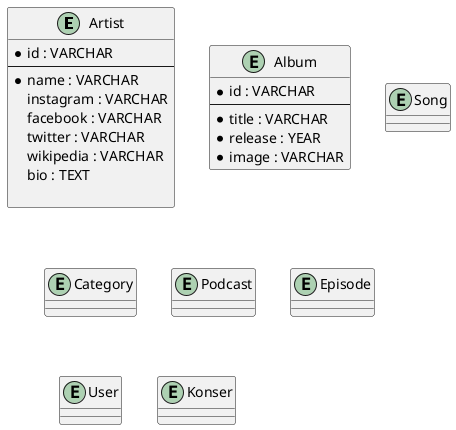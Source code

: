 @startuml
entity Artist {
    * id : VARCHAR
    --
    * name : VARCHAR
    instagram : VARCHAR
    facebook : VARCHAR
    twitter : VARCHAR
    wikipedia : VARCHAR
    bio : TEXT

}
entity Album {
    * id : VARCHAR
    --
    * title : VARCHAR
    * release : YEAR
    * image : VARCHAR
}
entity Song {
}
entity Category {
}
entity Podcast {
}
entity Episode {
}
entity User{
}
entity Konser{
}
@enduml
